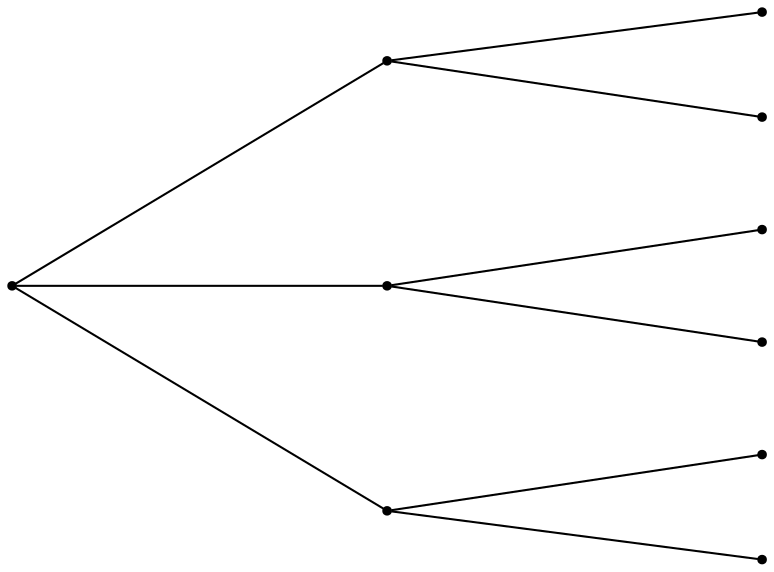 graph Bayes {
	layout = neato

	root [shape = point, pos = "0, 0!"]
	n1 [shape = point, pos = "2.5, 0!"]
	n2 [shape = point, pos = "2.5, 1.5!"]
	n3 [shape = point, pos = "2.5, -1.5!"]
	root -- n1
	root -- n2
	root -- n3
	n11 [shape = point, pos = "5, 0.375!"]
	n12 [shape = point, pos = "5, -0.375!"]
	n21 [shape = point, pos = "5, 1.825!"]
	n22 [shape = point, pos = "5, 1.125!"]
	n31 [shape = point, pos = "5, -1.125!"]
	n32 [shape = point, pos = "5, -1.825!"]
	n1 -- n11
	n1 -- n12
	n2 -- n21
	n2 -- n22
	n3 -- n31
	n3 -- n32

	// node [shape=diamond,style=filled,color=lightgrey]; "C-I"; "S-C"; "S-I";
}
